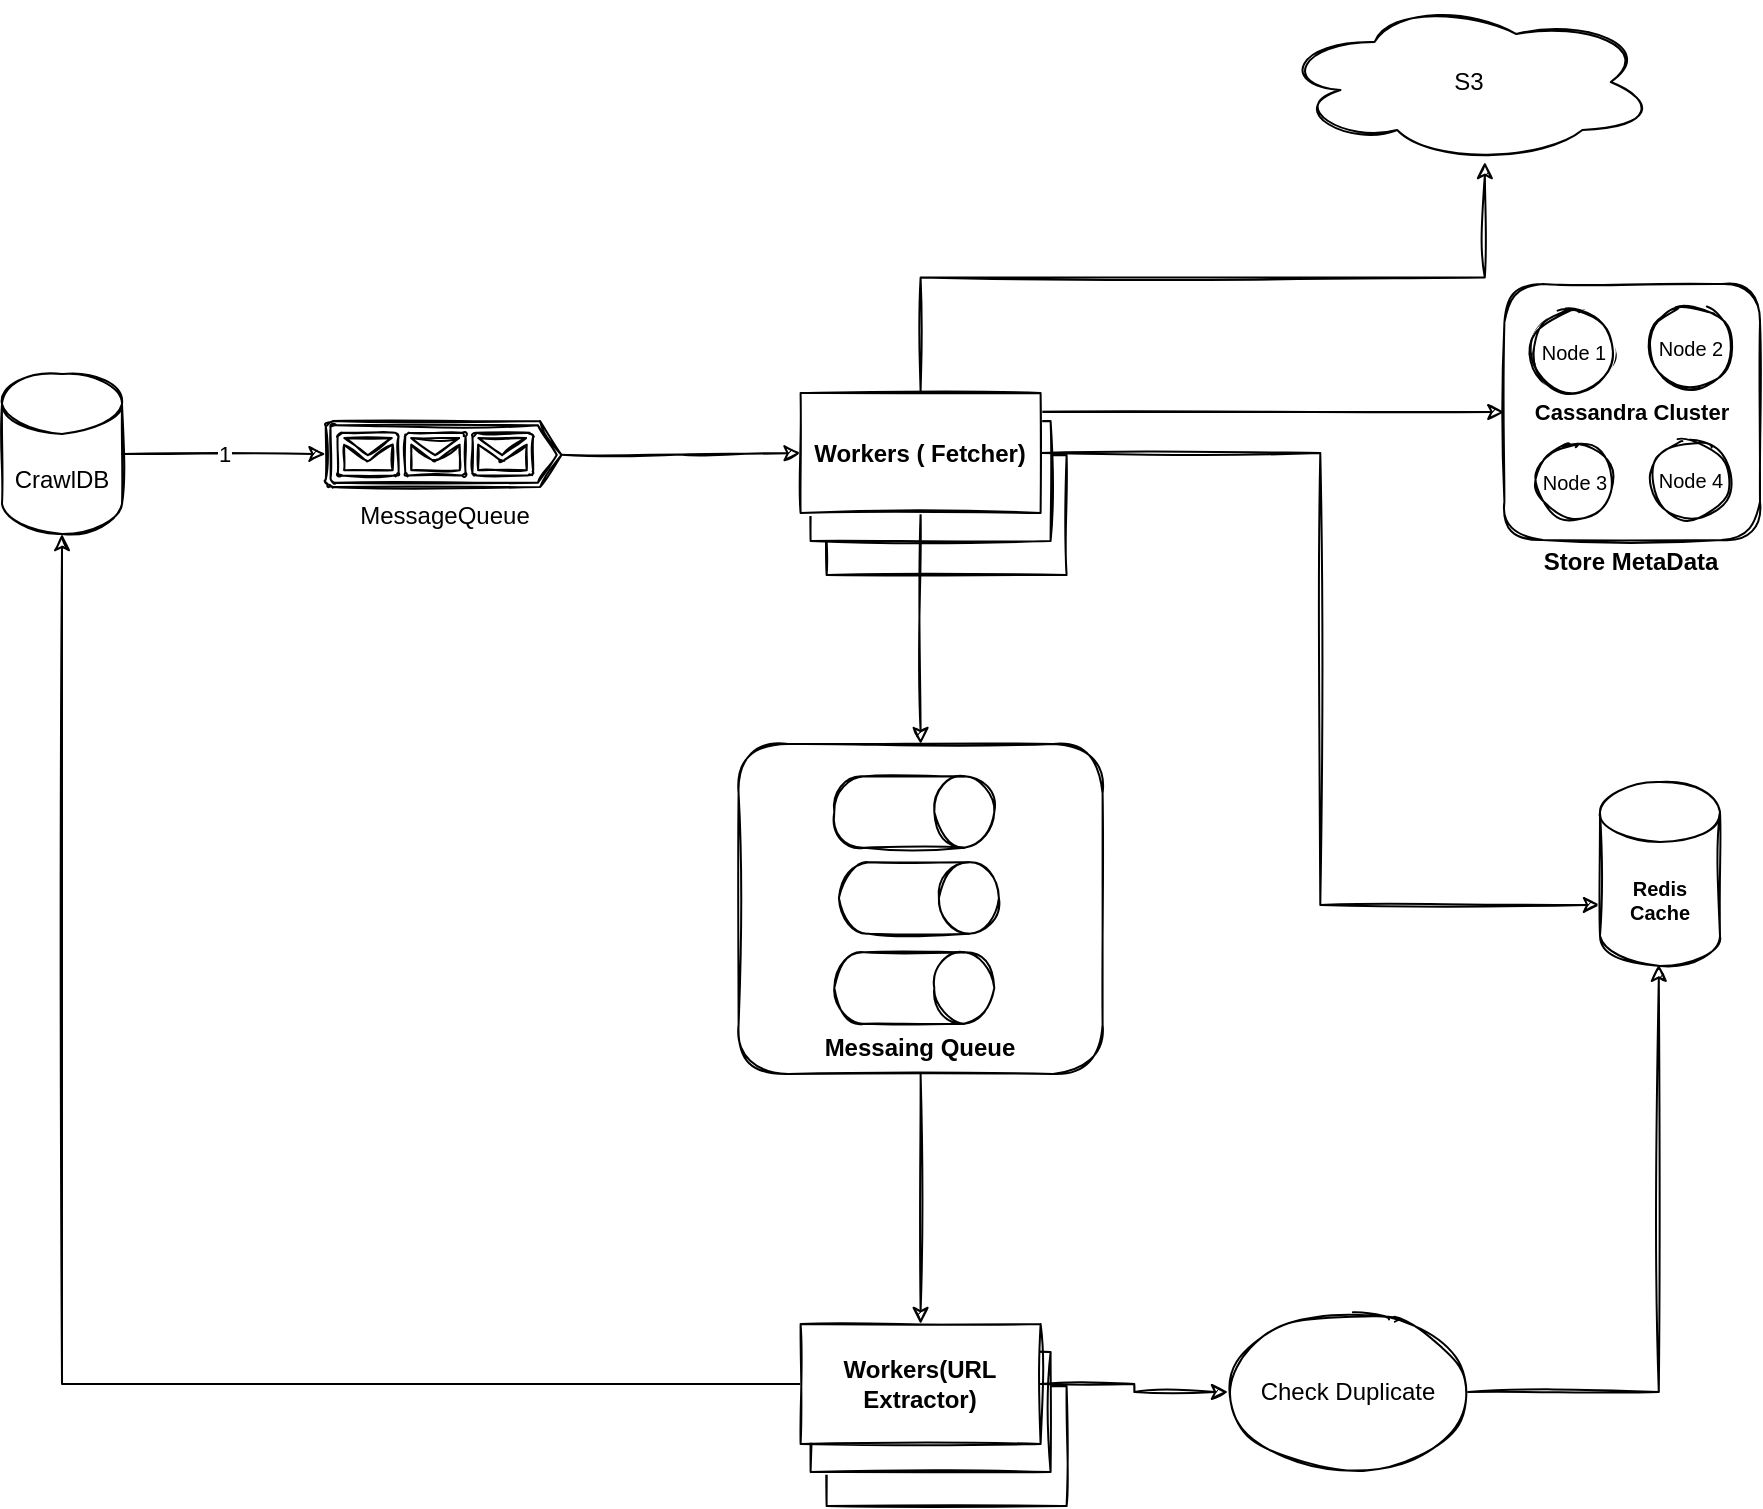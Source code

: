 <mxfile version="15.2.9" type="github">
  <diagram id="nRnwy9bqwAdsgw1rvbSV" name="Page-1">
    <mxGraphModel dx="1550" dy="1967" grid="0" gridSize="10" guides="1" tooltips="1" connect="1" arrows="1" fold="1" page="1" pageScale="1" pageWidth="850" pageHeight="1100" background="#ffffff" math="0" shadow="0">
      <root>
        <mxCell id="0" />
        <mxCell id="1" parent="0" />
        <mxCell id="IWWZvKXdtsEpA_HbXWfL-3" value="1" style="edgeStyle=orthogonalEdgeStyle;orthogonalLoop=1;jettySize=auto;html=1;exitX=1;exitY=0.5;exitDx=0;exitDy=0;exitPerimeter=0;entryX=0;entryY=0.5;entryDx=0;entryDy=0;entryPerimeter=0;sketch=1;" edge="1" parent="1" source="4lNZEfjjOi12hhjQbJmt-1" target="IWWZvKXdtsEpA_HbXWfL-1">
          <mxGeometry relative="1" as="geometry">
            <mxPoint x="153.2" y="130" as="targetPoint" />
          </mxGeometry>
        </mxCell>
        <mxCell id="4lNZEfjjOi12hhjQbJmt-1" value="CrawlDB" style="shape=cylinder3;whiteSpace=wrap;html=1;boundedLbl=1;backgroundOutline=1;size=15;sketch=1;" parent="1" vertex="1">
          <mxGeometry x="40" y="90" width="60" height="80" as="geometry" />
        </mxCell>
        <mxCell id="IWWZvKXdtsEpA_HbXWfL-53" style="edgeStyle=orthogonalEdgeStyle;rounded=0;sketch=1;orthogonalLoop=1;jettySize=auto;html=1;exitX=0.75;exitY=0;exitDx=0;exitDy=0;entryX=0;entryY=0.5;entryDx=0;entryDy=0;fontSize=10;" edge="1" parent="1" source="4lNZEfjjOi12hhjQbJmt-2" target="IWWZvKXdtsEpA_HbXWfL-16">
          <mxGeometry relative="1" as="geometry" />
        </mxCell>
        <mxCell id="4lNZEfjjOi12hhjQbJmt-2" value="Fetcher" style="whiteSpace=wrap;html=1;sketch=1;" parent="1" vertex="1">
          <mxGeometry x="452.3" y="130.5" width="120" height="60" as="geometry" />
        </mxCell>
        <mxCell id="IWWZvKXdtsEpA_HbXWfL-9" style="edgeStyle=orthogonalEdgeStyle;rounded=0;orthogonalLoop=1;jettySize=auto;html=1;exitX=1;exitY=0.51;exitDx=0;exitDy=0;exitPerimeter=0;entryX=0;entryY=0.5;entryDx=0;entryDy=0;sketch=1;" edge="1" parent="1" source="IWWZvKXdtsEpA_HbXWfL-1" target="IWWZvKXdtsEpA_HbXWfL-7">
          <mxGeometry relative="1" as="geometry" />
        </mxCell>
        <mxCell id="IWWZvKXdtsEpA_HbXWfL-1" value="MessageQueue&lt;br&gt;" style="verticalLabelPosition=bottom;html=1;verticalAlign=top;align=center;shape=mxgraph.azure.queue_generic;pointerEvents=1;sketch=1;" vertex="1" parent="1">
          <mxGeometry x="201.75" y="113.5" width="118" height="33" as="geometry" />
        </mxCell>
        <mxCell id="IWWZvKXdtsEpA_HbXWfL-2" value="" style="edgeStyle=orthogonalEdgeStyle;orthogonalLoop=1;jettySize=auto;html=1;exitX=1;exitY=0.51;exitDx=0;exitDy=0;exitPerimeter=0;endArrow=none;sketch=1;" edge="1" parent="1">
          <mxGeometry relative="1" as="geometry">
            <mxPoint x="480.55" y="173.33" as="sourcePoint" />
            <mxPoint x="502.55" y="173.5" as="targetPoint" />
          </mxGeometry>
        </mxCell>
        <mxCell id="IWWZvKXdtsEpA_HbXWfL-6" value="Fetcher" style="whiteSpace=wrap;html=1;sketch=1;" vertex="1" parent="1">
          <mxGeometry x="444.3" y="113.5" width="120" height="60" as="geometry" />
        </mxCell>
        <mxCell id="IWWZvKXdtsEpA_HbXWfL-49" style="edgeStyle=orthogonalEdgeStyle;rounded=0;sketch=1;orthogonalLoop=1;jettySize=auto;html=1;exitX=1;exitY=0.5;exitDx=0;exitDy=0;entryX=0;entryY=0;entryDx=0;entryDy=61.5;entryPerimeter=0;fontSize=10;" edge="1" parent="1" source="IWWZvKXdtsEpA_HbXWfL-7" target="IWWZvKXdtsEpA_HbXWfL-43">
          <mxGeometry relative="1" as="geometry" />
        </mxCell>
        <mxCell id="IWWZvKXdtsEpA_HbXWfL-66" style="edgeStyle=orthogonalEdgeStyle;rounded=0;sketch=1;orthogonalLoop=1;jettySize=auto;html=1;exitX=0.5;exitY=1;exitDx=0;exitDy=0;entryX=0.5;entryY=0;entryDx=0;entryDy=0;fontSize=12;" edge="1" parent="1" source="IWWZvKXdtsEpA_HbXWfL-7" target="IWWZvKXdtsEpA_HbXWfL-59">
          <mxGeometry relative="1" as="geometry" />
        </mxCell>
        <mxCell id="IWWZvKXdtsEpA_HbXWfL-74" style="edgeStyle=orthogonalEdgeStyle;rounded=0;sketch=1;orthogonalLoop=1;jettySize=auto;html=1;exitX=0.5;exitY=0;exitDx=0;exitDy=0;entryX=0.542;entryY=1;entryDx=0;entryDy=0;entryPerimeter=0;fontSize=12;" edge="1" parent="1" source="IWWZvKXdtsEpA_HbXWfL-7" target="IWWZvKXdtsEpA_HbXWfL-69">
          <mxGeometry relative="1" as="geometry" />
        </mxCell>
        <mxCell id="IWWZvKXdtsEpA_HbXWfL-7" value="Workers ( Fetcher)" style="whiteSpace=wrap;html=1;sketch=1;fontStyle=1" vertex="1" parent="1">
          <mxGeometry x="439.3" y="99.5" width="120" height="60" as="geometry" />
        </mxCell>
        <mxCell id="IWWZvKXdtsEpA_HbXWfL-16" value="&lt;b style=&quot;font-size: 11px;&quot;&gt;Cassandra Cluster&lt;/b&gt;" style="rounded=1;whiteSpace=wrap;html=1;sketch=1;fontSize=11;" vertex="1" parent="1">
          <mxGeometry x="791.2" y="45" width="127.8" height="128" as="geometry" />
        </mxCell>
        <mxCell id="IWWZvKXdtsEpA_HbXWfL-17" value="&lt;span style=&quot;font-size: 10px&quot;&gt;Node 2&lt;/span&gt;" style="ellipse;whiteSpace=wrap;html=1;aspect=fixed;sketch=1;" vertex="1" parent="1">
          <mxGeometry x="863.5" y="56" width="41" height="41" as="geometry" />
        </mxCell>
        <mxCell id="IWWZvKXdtsEpA_HbXWfL-18" value="Node 1" style="ellipse;whiteSpace=wrap;html=1;aspect=fixed;fontSize=10;sketch=1;" vertex="1" parent="1">
          <mxGeometry x="804.2" y="58" width="41.5" height="41.5" as="geometry" />
        </mxCell>
        <mxCell id="IWWZvKXdtsEpA_HbXWfL-19" value="&lt;span style=&quot;font-size: 10px;&quot;&gt;Node 3&lt;/span&gt;" style="ellipse;whiteSpace=wrap;html=1;aspect=fixed;sketch=1;fontSize=10;" vertex="1" parent="1">
          <mxGeometry x="807.2" y="124.5" width="38.5" height="38.5" as="geometry" />
        </mxCell>
        <mxCell id="IWWZvKXdtsEpA_HbXWfL-20" value="Node 4" style="ellipse;whiteSpace=wrap;html=1;aspect=fixed;sketch=1;fontSize=10;" vertex="1" parent="1">
          <mxGeometry x="864" y="122.5" width="40.5" height="40.5" as="geometry" />
        </mxCell>
        <mxCell id="IWWZvKXdtsEpA_HbXWfL-43" value="Redis Cache" style="shape=cylinder3;whiteSpace=wrap;html=1;boundedLbl=1;backgroundOutline=1;size=15;rounded=1;sketch=1;fontSize=10;fontStyle=1" vertex="1" parent="1">
          <mxGeometry x="839" y="294" width="60" height="92" as="geometry" />
        </mxCell>
        <mxCell id="IWWZvKXdtsEpA_HbXWfL-55" value="Node 1" style="ellipse;whiteSpace=wrap;html=1;aspect=fixed;fontSize=10;sketch=1;" vertex="1" parent="1">
          <mxGeometry x="804.95" y="58" width="41.5" height="41.5" as="geometry" />
        </mxCell>
        <mxCell id="IWWZvKXdtsEpA_HbXWfL-56" value="&lt;span style=&quot;font-size: 10px;&quot;&gt;Node 2&lt;/span&gt;" style="ellipse;whiteSpace=wrap;html=1;aspect=fixed;sketch=1;fontSize=10;" vertex="1" parent="1">
          <mxGeometry x="864.25" y="56" width="41" height="41" as="geometry" />
        </mxCell>
        <mxCell id="IWWZvKXdtsEpA_HbXWfL-80" style="edgeStyle=orthogonalEdgeStyle;rounded=0;sketch=1;orthogonalLoop=1;jettySize=auto;html=1;exitX=0.5;exitY=1;exitDx=0;exitDy=0;fontSize=12;" edge="1" parent="1" source="IWWZvKXdtsEpA_HbXWfL-59" target="IWWZvKXdtsEpA_HbXWfL-79">
          <mxGeometry relative="1" as="geometry" />
        </mxCell>
        <mxCell id="IWWZvKXdtsEpA_HbXWfL-59" value="" style="rounded=1;whiteSpace=wrap;html=1;sketch=1;fontSize=10;" vertex="1" parent="1">
          <mxGeometry x="408.3" y="275" width="182" height="165" as="geometry" />
        </mxCell>
        <mxCell id="IWWZvKXdtsEpA_HbXWfL-57" value="" style="shape=cylinder3;whiteSpace=wrap;html=1;boundedLbl=1;backgroundOutline=1;size=15;rounded=1;sketch=1;fontSize=10;rotation=90;" vertex="1" parent="1">
          <mxGeometry x="478.3" y="269" width="35.7" height="80" as="geometry" />
        </mxCell>
        <mxCell id="IWWZvKXdtsEpA_HbXWfL-60" value="" style="shape=cylinder3;whiteSpace=wrap;html=1;boundedLbl=1;backgroundOutline=1;size=15;rounded=1;sketch=1;fontSize=10;rotation=90;" vertex="1" parent="1">
          <mxGeometry x="480.6" y="312" width="35.7" height="80" as="geometry" />
        </mxCell>
        <mxCell id="IWWZvKXdtsEpA_HbXWfL-63" value="" style="shape=cylinder3;whiteSpace=wrap;html=1;boundedLbl=1;backgroundOutline=1;size=15;rounded=1;sketch=1;fontSize=10;rotation=90;" vertex="1" parent="1">
          <mxGeometry x="478.3" y="357" width="35.7" height="80" as="geometry" />
        </mxCell>
        <mxCell id="IWWZvKXdtsEpA_HbXWfL-65" value="Messaing Queue" style="text;html=1;strokeColor=none;fillColor=none;align=center;verticalAlign=middle;whiteSpace=wrap;rounded=0;sketch=1;fontSize=12;fontStyle=1" vertex="1" parent="1">
          <mxGeometry x="444.3" y="417" width="110" height="20" as="geometry" />
        </mxCell>
        <mxCell id="IWWZvKXdtsEpA_HbXWfL-69" value="S3" style="ellipse;shape=cloud;whiteSpace=wrap;html=1;rounded=1;sketch=1;fontSize=12;" vertex="1" parent="1">
          <mxGeometry x="679" y="-96" width="189" height="80" as="geometry" />
        </mxCell>
        <mxCell id="IWWZvKXdtsEpA_HbXWfL-75" value="Store MetaData" style="text;html=1;strokeColor=none;fillColor=none;align=center;verticalAlign=middle;whiteSpace=wrap;rounded=0;sketch=1;fontSize=12;fontStyle=1" vertex="1" parent="1">
          <mxGeometry x="791.2" y="173.5" width="127" height="20" as="geometry" />
        </mxCell>
        <mxCell id="IWWZvKXdtsEpA_HbXWfL-76" value="Fetcher" style="whiteSpace=wrap;html=1;sketch=1;" vertex="1" parent="1">
          <mxGeometry x="452.3" y="596" width="120" height="60" as="geometry" />
        </mxCell>
        <mxCell id="IWWZvKXdtsEpA_HbXWfL-77" value="" style="edgeStyle=orthogonalEdgeStyle;orthogonalLoop=1;jettySize=auto;html=1;exitX=1;exitY=0.51;exitDx=0;exitDy=0;exitPerimeter=0;endArrow=none;sketch=1;" edge="1" parent="1">
          <mxGeometry relative="1" as="geometry">
            <mxPoint x="480.55" y="638.83" as="sourcePoint" />
            <mxPoint x="502.55" y="639" as="targetPoint" />
          </mxGeometry>
        </mxCell>
        <mxCell id="IWWZvKXdtsEpA_HbXWfL-78" value="Fetcher" style="whiteSpace=wrap;html=1;sketch=1;" vertex="1" parent="1">
          <mxGeometry x="444.3" y="579" width="120" height="60" as="geometry" />
        </mxCell>
        <mxCell id="IWWZvKXdtsEpA_HbXWfL-84" style="edgeStyle=orthogonalEdgeStyle;rounded=0;sketch=1;orthogonalLoop=1;jettySize=auto;html=1;exitX=1;exitY=0.5;exitDx=0;exitDy=0;fontSize=12;" edge="1" parent="1" source="IWWZvKXdtsEpA_HbXWfL-79" target="IWWZvKXdtsEpA_HbXWfL-83">
          <mxGeometry relative="1" as="geometry" />
        </mxCell>
        <mxCell id="IWWZvKXdtsEpA_HbXWfL-86" style="edgeStyle=orthogonalEdgeStyle;rounded=0;sketch=1;orthogonalLoop=1;jettySize=auto;html=1;exitX=0;exitY=0.5;exitDx=0;exitDy=0;entryX=0.5;entryY=1;entryDx=0;entryDy=0;entryPerimeter=0;fontSize=12;" edge="1" parent="1" source="IWWZvKXdtsEpA_HbXWfL-79" target="4lNZEfjjOi12hhjQbJmt-1">
          <mxGeometry relative="1" as="geometry" />
        </mxCell>
        <mxCell id="IWWZvKXdtsEpA_HbXWfL-79" value="Workers(URL Extractor)" style="whiteSpace=wrap;html=1;sketch=1;fontStyle=1" vertex="1" parent="1">
          <mxGeometry x="439.3" y="565" width="120" height="60" as="geometry" />
        </mxCell>
        <mxCell id="IWWZvKXdtsEpA_HbXWfL-85" style="edgeStyle=orthogonalEdgeStyle;rounded=0;sketch=1;orthogonalLoop=1;jettySize=auto;html=1;exitX=1;exitY=0.5;exitDx=0;exitDy=0;entryX=0.49;entryY=0.993;entryDx=0;entryDy=0;entryPerimeter=0;fontSize=12;" edge="1" parent="1" source="IWWZvKXdtsEpA_HbXWfL-83" target="IWWZvKXdtsEpA_HbXWfL-43">
          <mxGeometry relative="1" as="geometry" />
        </mxCell>
        <mxCell id="IWWZvKXdtsEpA_HbXWfL-83" value="Check Duplicate" style="ellipse;whiteSpace=wrap;html=1;rounded=1;sketch=1;fontSize=12;" vertex="1" parent="1">
          <mxGeometry x="653" y="559" width="120" height="80" as="geometry" />
        </mxCell>
      </root>
    </mxGraphModel>
  </diagram>
</mxfile>
